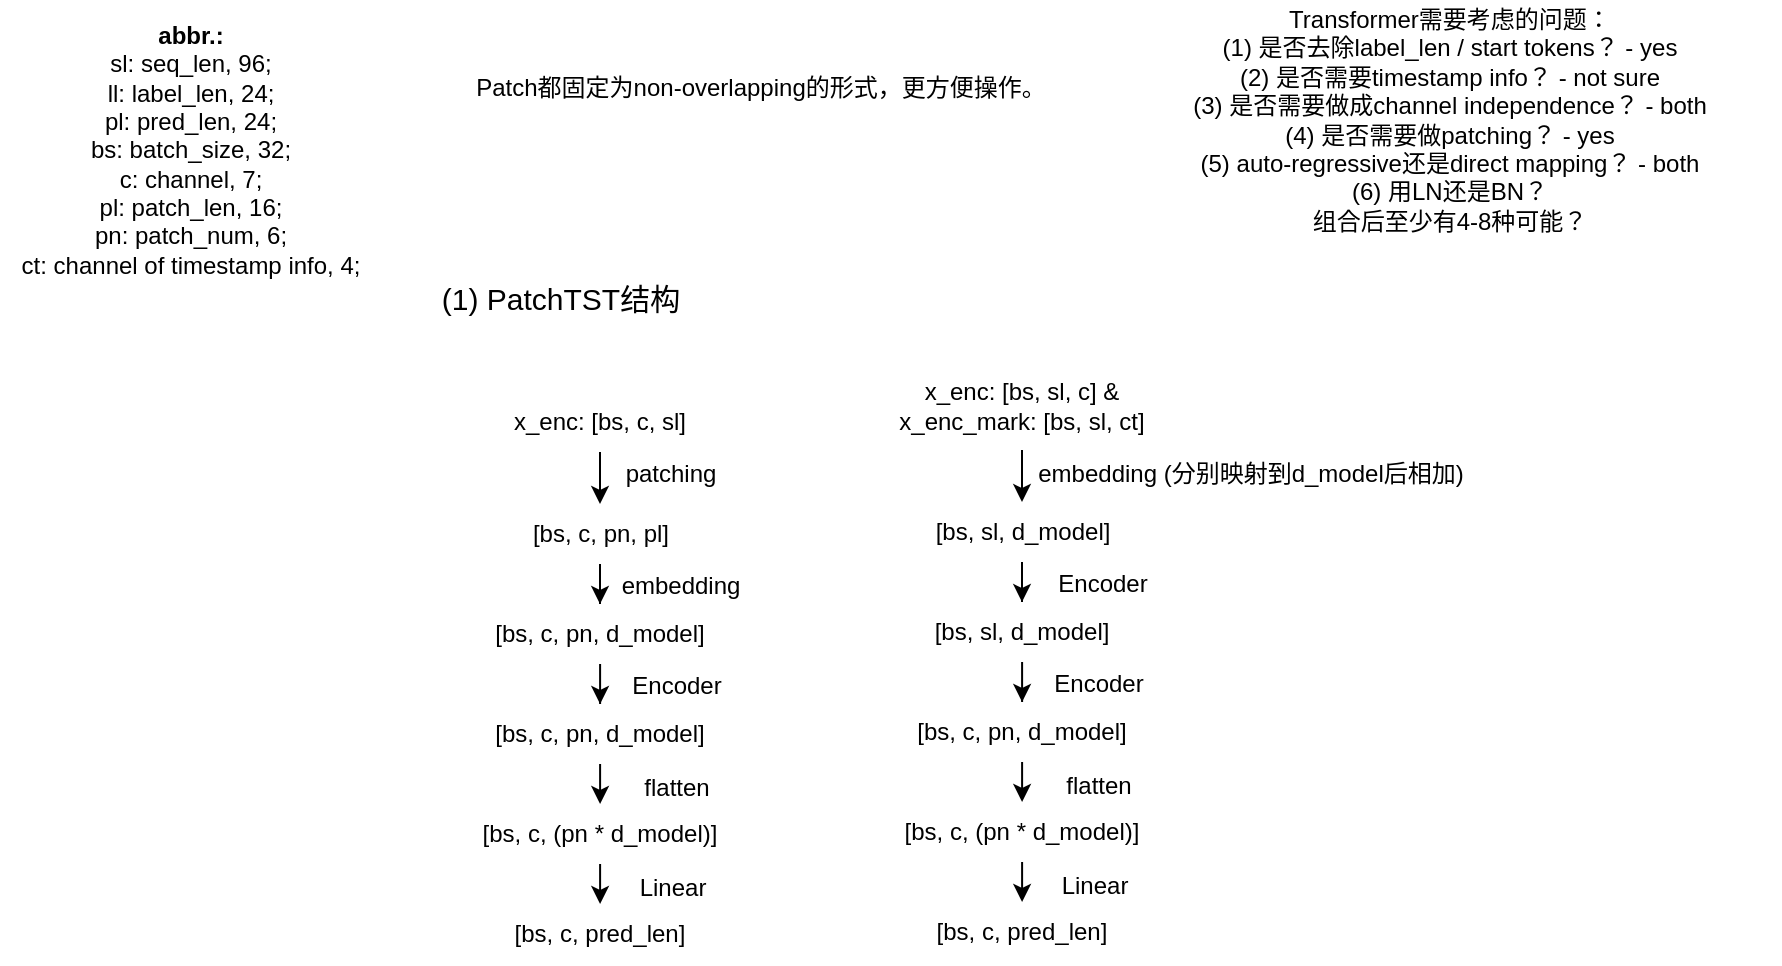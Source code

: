 <mxfile version="24.0.7" type="github">
  <diagram name="第 1 页" id="YpbiSjG1CCVhTUE82v4j">
    <mxGraphModel dx="655" dy="389" grid="1" gridSize="10" guides="1" tooltips="1" connect="1" arrows="1" fold="1" page="1" pageScale="1" pageWidth="1169" pageHeight="827" math="0" shadow="0">
      <root>
        <mxCell id="0" />
        <mxCell id="1" parent="0" />
        <mxCell id="ngQ9yRomgQoD0f1Z9IKM-8" style="edgeStyle=orthogonalEdgeStyle;rounded=0;orthogonalLoop=1;jettySize=auto;html=1;entryX=0.5;entryY=0;entryDx=0;entryDy=0;" parent="1" source="ngQ9yRomgQoD0f1Z9IKM-2" target="ngQ9yRomgQoD0f1Z9IKM-7" edge="1">
          <mxGeometry relative="1" as="geometry" />
        </mxCell>
        <mxCell id="ngQ9yRomgQoD0f1Z9IKM-2" value="x_enc: [bs, c, sl]" style="text;html=1;align=center;verticalAlign=middle;whiteSpace=wrap;rounded=0;" parent="1" vertex="1">
          <mxGeometry x="250" y="566" width="150" height="30" as="geometry" />
        </mxCell>
        <mxCell id="ngQ9yRomgQoD0f1Z9IKM-3" value="&lt;font style=&quot;font-size: 15px;&quot;&gt;(1) PatchTST结构&lt;/font&gt;" style="text;html=1;align=center;verticalAlign=middle;resizable=0;points=[];autosize=1;strokeColor=none;fillColor=none;" parent="1" vertex="1">
          <mxGeometry x="235" y="504" width="140" height="30" as="geometry" />
        </mxCell>
        <mxCell id="ngQ9yRomgQoD0f1Z9IKM-4" value="&lt;b&gt;abbr.:&lt;/b&gt;&lt;div&gt;sl: seq_len, 96;&lt;/div&gt;&lt;div&gt;ll: label_len, 24;&lt;/div&gt;&lt;div&gt;pl: pred_len, 24;&lt;/div&gt;&lt;div&gt;bs: batch_size, 32;&lt;/div&gt;&lt;div&gt;c: channel, 7;&lt;/div&gt;&lt;div&gt;pl: patch_len, 16;&lt;/div&gt;&lt;div&gt;pn: patch_num, 6;&lt;/div&gt;&lt;div&gt;ct: channel of timestamp info, 4;&lt;/div&gt;" style="text;html=1;align=center;verticalAlign=middle;resizable=0;points=[];autosize=1;strokeColor=none;fillColor=none;" parent="1" vertex="1">
          <mxGeometry x="25" y="375" width="190" height="140" as="geometry" />
        </mxCell>
        <mxCell id="ngQ9yRomgQoD0f1Z9IKM-5" value="Patch都固定为non-overlapping的形式，更方便操作。" style="text;html=1;align=center;verticalAlign=middle;resizable=0;points=[];autosize=1;strokeColor=none;fillColor=none;" parent="1" vertex="1">
          <mxGeometry x="250" y="399" width="310" height="30" as="geometry" />
        </mxCell>
        <mxCell id="ngQ9yRomgQoD0f1Z9IKM-6" value="Transformer需要考虑的问题：&lt;div&gt;(1) 是否去除label_len / start tokens？ - yes&lt;/div&gt;&lt;div&gt;(2) 是否需要timestamp info？ - not sure&lt;/div&gt;&lt;div&gt;(3) 是否需要做成channel independence？ - both&lt;/div&gt;&lt;div&gt;(4) 是否需要做patching？ - yes&lt;/div&gt;&lt;div&gt;(5) auto-regressive还是direct mapping？ - both&lt;/div&gt;&lt;div&gt;(6) 用LN还是BN？&lt;/div&gt;&lt;div&gt;组合后至少有4-8种可能？&lt;/div&gt;" style="text;html=1;align=center;verticalAlign=middle;whiteSpace=wrap;rounded=0;" parent="1" vertex="1">
          <mxGeometry x="585" y="370" width="330" height="120" as="geometry" />
        </mxCell>
        <mxCell id="niT2QRi5Jqm7YUhVwY-3-7" style="edgeStyle=orthogonalEdgeStyle;rounded=0;orthogonalLoop=1;jettySize=auto;html=1;entryX=0.5;entryY=0;entryDx=0;entryDy=0;" edge="1" parent="1" source="ngQ9yRomgQoD0f1Z9IKM-7" target="niT2QRi5Jqm7YUhVwY-3-1">
          <mxGeometry relative="1" as="geometry" />
        </mxCell>
        <mxCell id="ngQ9yRomgQoD0f1Z9IKM-7" value="[bs, c, pn, pl]" style="text;html=1;align=center;verticalAlign=middle;whiteSpace=wrap;rounded=0;" parent="1" vertex="1">
          <mxGeometry x="272.5" y="622" width="105" height="30" as="geometry" />
        </mxCell>
        <mxCell id="ngQ9yRomgQoD0f1Z9IKM-10" value="patching" style="text;html=1;align=center;verticalAlign=middle;resizable=0;points=[];autosize=1;strokeColor=none;fillColor=none;" parent="1" vertex="1">
          <mxGeometry x="325" y="592" width="70" height="30" as="geometry" />
        </mxCell>
        <mxCell id="niT2QRi5Jqm7YUhVwY-3-8" style="edgeStyle=orthogonalEdgeStyle;rounded=0;orthogonalLoop=1;jettySize=auto;html=1;" edge="1" parent="1" source="niT2QRi5Jqm7YUhVwY-3-1" target="niT2QRi5Jqm7YUhVwY-3-2">
          <mxGeometry relative="1" as="geometry" />
        </mxCell>
        <mxCell id="niT2QRi5Jqm7YUhVwY-3-1" value="[bs, c, pn, d_model]" style="text;html=1;align=center;verticalAlign=middle;whiteSpace=wrap;rounded=0;" vertex="1" parent="1">
          <mxGeometry x="256.25" y="672" width="137.5" height="30" as="geometry" />
        </mxCell>
        <mxCell id="niT2QRi5Jqm7YUhVwY-3-9" style="edgeStyle=orthogonalEdgeStyle;rounded=0;orthogonalLoop=1;jettySize=auto;html=1;entryX=0.5;entryY=0;entryDx=0;entryDy=0;" edge="1" parent="1" source="niT2QRi5Jqm7YUhVwY-3-2" target="niT2QRi5Jqm7YUhVwY-3-3">
          <mxGeometry relative="1" as="geometry" />
        </mxCell>
        <mxCell id="niT2QRi5Jqm7YUhVwY-3-2" value="[bs, c, pn, d_model]" style="text;html=1;align=center;verticalAlign=middle;whiteSpace=wrap;rounded=0;" vertex="1" parent="1">
          <mxGeometry x="256.25" y="722" width="137.5" height="30" as="geometry" />
        </mxCell>
        <mxCell id="niT2QRi5Jqm7YUhVwY-3-10" style="edgeStyle=orthogonalEdgeStyle;rounded=0;orthogonalLoop=1;jettySize=auto;html=1;entryX=0.5;entryY=0;entryDx=0;entryDy=0;" edge="1" parent="1" source="niT2QRi5Jqm7YUhVwY-3-3" target="niT2QRi5Jqm7YUhVwY-3-4">
          <mxGeometry relative="1" as="geometry" />
        </mxCell>
        <mxCell id="niT2QRi5Jqm7YUhVwY-3-3" value="[bs, c, (pn * d_model)]" style="text;html=1;align=center;verticalAlign=middle;whiteSpace=wrap;rounded=0;" vertex="1" parent="1">
          <mxGeometry x="256.25" y="772" width="137.5" height="30" as="geometry" />
        </mxCell>
        <mxCell id="niT2QRi5Jqm7YUhVwY-3-4" value="[bs, c, pred_len]" style="text;html=1;align=center;verticalAlign=middle;whiteSpace=wrap;rounded=0;" vertex="1" parent="1">
          <mxGeometry x="256.25" y="822" width="137.5" height="30" as="geometry" />
        </mxCell>
        <mxCell id="niT2QRi5Jqm7YUhVwY-3-11" value="embedding" style="text;html=1;align=center;verticalAlign=middle;resizable=0;points=[];autosize=1;strokeColor=none;fillColor=none;" vertex="1" parent="1">
          <mxGeometry x="325" y="648" width="80" height="30" as="geometry" />
        </mxCell>
        <mxCell id="niT2QRi5Jqm7YUhVwY-3-12" value="Encoder" style="text;html=1;align=center;verticalAlign=middle;resizable=0;points=[];autosize=1;strokeColor=none;fillColor=none;" vertex="1" parent="1">
          <mxGeometry x="328" y="698" width="70" height="30" as="geometry" />
        </mxCell>
        <mxCell id="niT2QRi5Jqm7YUhVwY-3-13" value="flatten" style="text;html=1;align=center;verticalAlign=middle;resizable=0;points=[];autosize=1;strokeColor=none;fillColor=none;" vertex="1" parent="1">
          <mxGeometry x="333" y="749" width="60" height="30" as="geometry" />
        </mxCell>
        <mxCell id="niT2QRi5Jqm7YUhVwY-3-14" value="Linear" style="text;html=1;align=center;verticalAlign=middle;resizable=0;points=[];autosize=1;strokeColor=none;fillColor=none;" vertex="1" parent="1">
          <mxGeometry x="331" y="799" width="60" height="30" as="geometry" />
        </mxCell>
        <mxCell id="niT2QRi5Jqm7YUhVwY-3-16" style="edgeStyle=orthogonalEdgeStyle;rounded=0;orthogonalLoop=1;jettySize=auto;html=1;entryX=0.5;entryY=0;entryDx=0;entryDy=0;" edge="1" parent="1" source="niT2QRi5Jqm7YUhVwY-3-17" target="niT2QRi5Jqm7YUhVwY-3-19">
          <mxGeometry relative="1" as="geometry" />
        </mxCell>
        <mxCell id="niT2QRi5Jqm7YUhVwY-3-17" value="x_enc: [bs, sl, c] &amp;amp;&lt;div&gt;x_enc_mark: [bs, sl, ct]&lt;/div&gt;" style="text;html=1;align=center;verticalAlign=middle;whiteSpace=wrap;rounded=0;" vertex="1" parent="1">
          <mxGeometry x="461" y="550" width="150" height="45" as="geometry" />
        </mxCell>
        <mxCell id="niT2QRi5Jqm7YUhVwY-3-18" style="edgeStyle=orthogonalEdgeStyle;rounded=0;orthogonalLoop=1;jettySize=auto;html=1;entryX=0.5;entryY=0;entryDx=0;entryDy=0;" edge="1" parent="1" source="niT2QRi5Jqm7YUhVwY-3-19" target="niT2QRi5Jqm7YUhVwY-3-22">
          <mxGeometry relative="1" as="geometry" />
        </mxCell>
        <mxCell id="niT2QRi5Jqm7YUhVwY-3-19" value="[bs, sl, d_model]" style="text;html=1;align=center;verticalAlign=middle;whiteSpace=wrap;rounded=0;" vertex="1" parent="1">
          <mxGeometry x="483.5" y="621" width="105" height="30" as="geometry" />
        </mxCell>
        <mxCell id="niT2QRi5Jqm7YUhVwY-3-20" value="embedding (分别映射到d_model后相加)" style="text;html=1;align=center;verticalAlign=middle;resizable=0;points=[];autosize=1;strokeColor=none;fillColor=none;" vertex="1" parent="1">
          <mxGeometry x="530" y="592" width="240" height="30" as="geometry" />
        </mxCell>
        <mxCell id="niT2QRi5Jqm7YUhVwY-3-21" style="edgeStyle=orthogonalEdgeStyle;rounded=0;orthogonalLoop=1;jettySize=auto;html=1;" edge="1" parent="1" source="niT2QRi5Jqm7YUhVwY-3-22" target="niT2QRi5Jqm7YUhVwY-3-24">
          <mxGeometry relative="1" as="geometry" />
        </mxCell>
        <mxCell id="niT2QRi5Jqm7YUhVwY-3-22" value="[bs, sl, d_model]" style="text;html=1;align=center;verticalAlign=middle;whiteSpace=wrap;rounded=0;" vertex="1" parent="1">
          <mxGeometry x="467.25" y="671" width="137.5" height="30" as="geometry" />
        </mxCell>
        <mxCell id="niT2QRi5Jqm7YUhVwY-3-23" style="edgeStyle=orthogonalEdgeStyle;rounded=0;orthogonalLoop=1;jettySize=auto;html=1;entryX=0.5;entryY=0;entryDx=0;entryDy=0;" edge="1" parent="1" source="niT2QRi5Jqm7YUhVwY-3-24" target="niT2QRi5Jqm7YUhVwY-3-26">
          <mxGeometry relative="1" as="geometry" />
        </mxCell>
        <mxCell id="niT2QRi5Jqm7YUhVwY-3-24" value="[bs, c, pn, d_model]" style="text;html=1;align=center;verticalAlign=middle;whiteSpace=wrap;rounded=0;" vertex="1" parent="1">
          <mxGeometry x="467.25" y="721" width="137.5" height="30" as="geometry" />
        </mxCell>
        <mxCell id="niT2QRi5Jqm7YUhVwY-3-25" style="edgeStyle=orthogonalEdgeStyle;rounded=0;orthogonalLoop=1;jettySize=auto;html=1;entryX=0.5;entryY=0;entryDx=0;entryDy=0;" edge="1" parent="1" source="niT2QRi5Jqm7YUhVwY-3-26" target="niT2QRi5Jqm7YUhVwY-3-27">
          <mxGeometry relative="1" as="geometry" />
        </mxCell>
        <mxCell id="niT2QRi5Jqm7YUhVwY-3-26" value="[bs, c, (pn * d_model)]" style="text;html=1;align=center;verticalAlign=middle;whiteSpace=wrap;rounded=0;" vertex="1" parent="1">
          <mxGeometry x="467.25" y="771" width="137.5" height="30" as="geometry" />
        </mxCell>
        <mxCell id="niT2QRi5Jqm7YUhVwY-3-27" value="[bs, c, pred_len]" style="text;html=1;align=center;verticalAlign=middle;whiteSpace=wrap;rounded=0;" vertex="1" parent="1">
          <mxGeometry x="467.25" y="821" width="137.5" height="30" as="geometry" />
        </mxCell>
        <mxCell id="niT2QRi5Jqm7YUhVwY-3-28" value="Encoder" style="text;html=1;align=center;verticalAlign=middle;resizable=0;points=[];autosize=1;strokeColor=none;fillColor=none;" vertex="1" parent="1">
          <mxGeometry x="541" y="647" width="70" height="30" as="geometry" />
        </mxCell>
        <mxCell id="niT2QRi5Jqm7YUhVwY-3-29" value="Encoder" style="text;html=1;align=center;verticalAlign=middle;resizable=0;points=[];autosize=1;strokeColor=none;fillColor=none;" vertex="1" parent="1">
          <mxGeometry x="539" y="697" width="70" height="30" as="geometry" />
        </mxCell>
        <mxCell id="niT2QRi5Jqm7YUhVwY-3-30" value="flatten" style="text;html=1;align=center;verticalAlign=middle;resizable=0;points=[];autosize=1;strokeColor=none;fillColor=none;" vertex="1" parent="1">
          <mxGeometry x="544" y="748" width="60" height="30" as="geometry" />
        </mxCell>
        <mxCell id="niT2QRi5Jqm7YUhVwY-3-31" value="Linear" style="text;html=1;align=center;verticalAlign=middle;resizable=0;points=[];autosize=1;strokeColor=none;fillColor=none;" vertex="1" parent="1">
          <mxGeometry x="542" y="798" width="60" height="30" as="geometry" />
        </mxCell>
      </root>
    </mxGraphModel>
  </diagram>
</mxfile>
